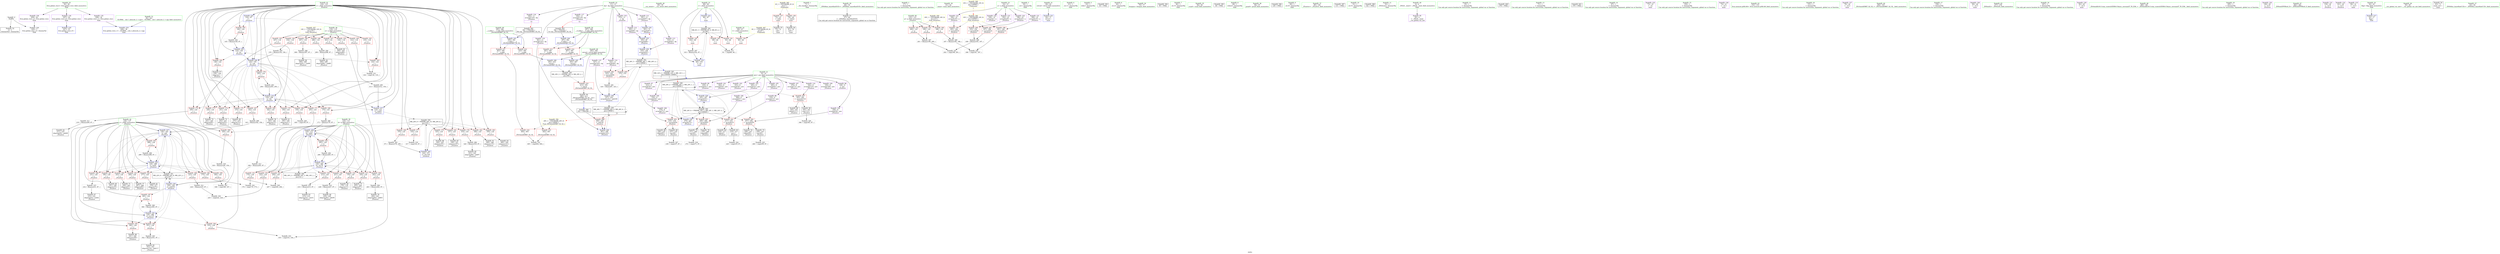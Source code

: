 digraph "SVFG" {
	label="SVFG";

	Node0x55e572505920 [shape=record,color=grey,label="{NodeID: 0\nNullPtr}"];
	Node0x55e572505920 -> Node0x55e5725122f0[style=solid];
	Node0x55e572505920 -> Node0x55e572515e60[style=solid];
	Node0x55e5725148b0 [shape=record,color=red,label="{NodeID: 194\n333\<--126\n\<--j\n_Z5solvev\n}"];
	Node0x55e5725148b0 -> Node0x55e5725258d0[style=solid];
	Node0x55e572511380 [shape=record,color=purple,label="{NodeID: 111\n301\<--11\narrayidx87\<--dp\n_Z5solvev\n}"];
	Node0x55e572511380 -> Node0x55e57251e880[style=solid];
	Node0x55e57250fce0 [shape=record,color=green,label="{NodeID: 28\n49\<--50\n__cxa_atexit\<--__cxa_atexit_field_insensitive\n}"];
	Node0x55e572522ed0 [shape=record,color=grey,label="{NodeID: 305\n155 = Binary(154, 156, )\n}"];
	Node0x55e572522ed0 -> Node0x55e572516370[style=solid];
	Node0x55e572516030 [shape=record,color=blue,label="{NodeID: 222\n68\<--87\ni\<--\nmain\n}"];
	Node0x55e572516030 -> Node0x55e572532bf0[style=dashed];
	Node0x55e572517a90 [shape=record,color=red,label="{NodeID: 139\n90\<--66\n\<--t\nmain\n}"];
	Node0x55e572517a90 -> Node0x55e5725240d0[style=solid];
	Node0x55e572512690 [shape=record,color=black,label="{NodeID: 56\n81\<--78\ncall1\<--\nmain\n}"];
	Node0x55e5725258d0 [shape=record,color=grey,label="{NodeID: 333\n335 = cmp(333, 334, )\n}"];
	Node0x55e572519150 [shape=record,color=red,label="{NodeID: 167\n162\<--124\n\<--i\n_Z5solvev\n}"];
	Node0x55e572519150 -> Node0x55e5725225d0[style=solid];
	Node0x55e572513d50 [shape=record,color=black,label="{NodeID: 84\n309\<--308\nidxprom91\<--sub90\n_Z5solvev\n}"];
	Node0x55e572505ae0 [shape=record,color=green,label="{NodeID: 1\n7\<--1\n__dso_handle\<--dummyObj\nGlob }"];
	Node0x55e572514980 [shape=record,color=red,label="{NodeID: 195\n340\<--126\n\<--j\n_Z5solvev\n}"];
	Node0x55e572514980 -> Node0x55e572514090[style=solid];
	Node0x55e572511450 [shape=record,color=purple,label="{NodeID: 112\n305\<--11\narrayidx89\<--dp\n_Z5solvev\n}"];
	Node0x55e572511450 -> Node0x55e57251e950[style=solid];
	Node0x55e57250fde0 [shape=record,color=green,label="{NodeID: 29\n48\<--54\n_ZNSt8ios_base4InitD1Ev\<--_ZNSt8ios_base4InitD1Ev_field_insensitive\n}"];
	Node0x55e57250fde0 -> Node0x55e5725123f0[style=solid];
	Node0x55e572523050 [shape=record,color=grey,label="{NodeID: 306\n171 = Binary(170, 87, )\n}"];
	Node0x55e572523050 -> Node0x55e572516510[style=solid];
	Node0x55e572516100 [shape=record,color=blue,label="{NodeID: 223\n68\<--103\ni\<--inc\nmain\n}"];
	Node0x55e572516100 -> Node0x55e572532bf0[style=dashed];
	Node0x55e572517b60 [shape=record,color=red,label="{NodeID: 140\n89\<--68\n\<--i\nmain\n}"];
	Node0x55e572517b60 -> Node0x55e5725240d0[style=solid];
	Node0x55e572512760 [shape=record,color=black,label="{NodeID: 57\n139\<--138\nidxprom\<--\n_Z5solvev\n}"];
	Node0x55e572519220 [shape=record,color=red,label="{NodeID: 168\n170\<--124\n\<--i\n_Z5solvev\n}"];
	Node0x55e572519220 -> Node0x55e572523050[style=solid];
	Node0x55e572513e20 [shape=record,color=black,label="{NodeID: 85\n321\<--320\nidxprom98\<--add97\n_Z5solvev\n}"];
	Node0x55e5724f1210 [shape=record,color=green,label="{NodeID: 2\n17\<--1\n\<--dummyObj\nCan only get source location for instruction, argument, global var or function.}"];
	Node0x55e572514a50 [shape=record,color=red,label="{NodeID: 196\n351\<--126\n\<--j\n_Z5solvev\n}"];
	Node0x55e572514a50 -> Node0x55e572522bd0[style=solid];
	Node0x55e572511520 [shape=record,color=purple,label="{NodeID: 113\n310\<--11\narrayidx92\<--dp\n_Z5solvev\n}"];
	Node0x55e572511520 -> Node0x55e57251ea20[style=solid];
	Node0x55e57250fee0 [shape=record,color=green,label="{NodeID: 30\n61\<--62\nmain\<--main_field_insensitive\n}"];
	Node0x55e5725231d0 [shape=record,color=grey,label="{NodeID: 307\n201 = Binary(199, 200, )\n}"];
	Node0x55e5725231d0 -> Node0x55e5725246d0[style=solid];
	Node0x55e5725161d0 [shape=record,color=blue,label="{NodeID: 224\n124\<--87\ni\<--\n_Z5solvev\n}"];
	Node0x55e5725161d0 -> Node0x55e572518e10[style=dashed];
	Node0x55e5725161d0 -> Node0x55e572518ee0[style=dashed];
	Node0x55e5725161d0 -> Node0x55e572518fb0[style=dashed];
	Node0x55e5725161d0 -> Node0x55e5725162a0[style=dashed];
	Node0x55e5725161d0 -> Node0x55e572516370[style=dashed];
	Node0x55e572517c30 [shape=record,color=red,label="{NodeID: 141\n93\<--68\n\<--i\nmain\n}"];
	Node0x55e572512830 [shape=record,color=black,label="{NodeID: 58\n179\<--178\nidxprom13\<--\n_Z5solvev\n}"];
	Node0x55e5725192f0 [shape=record,color=red,label="{NodeID: 169\n182\<--124\n\<--i\n_Z5solvev\n}"];
	Node0x55e5725192f0 -> Node0x55e572512900[style=solid];
	Node0x55e572513ef0 [shape=record,color=black,label="{NodeID: 86\n326\<--325\nidxprom101\<--\n_Z5solvev\n}"];
	Node0x55e5724f12a0 [shape=record,color=green,label="{NodeID: 3\n19\<--1\n.str\<--dummyObj\nGlob }"];
	Node0x55e572514b20 [shape=record,color=red,label="{NodeID: 197\n365\<--126\n\<--j\n_Z5solvev\n}"];
	Node0x55e572514b20 -> Node0x55e572522750[style=solid];
	Node0x55e5725115f0 [shape=record,color=purple,label="{NodeID: 114\n322\<--11\narrayidx99\<--dp\n_Z5solvev\n}"];
	Node0x55e5725115f0 -> Node0x55e572515270[style=solid];
	Node0x55e57250ffe0 [shape=record,color=green,label="{NodeID: 31\n64\<--65\nretval\<--retval_field_insensitive\nmain\n}"];
	Node0x55e57250ffe0 -> Node0x55e572515f60[style=solid];
	Node0x55e572523350 [shape=record,color=grey,label="{NodeID: 308\n198 = Binary(193, 197, )\n}"];
	Node0x55e572523350 -> Node0x55e5725246d0[style=solid];
	Node0x55e5725162a0 [shape=record,color=blue,label="{NodeID: 225\n124\<--145\ni\<--inc\n_Z5solvev\n}"];
	Node0x55e5725162a0 -> Node0x55e572518e10[style=dashed];
	Node0x55e5725162a0 -> Node0x55e572518ee0[style=dashed];
	Node0x55e5725162a0 -> Node0x55e572518fb0[style=dashed];
	Node0x55e5725162a0 -> Node0x55e5725162a0[style=dashed];
	Node0x55e5725162a0 -> Node0x55e572516370[style=dashed];
	Node0x55e572517d00 [shape=record,color=red,label="{NodeID: 142\n102\<--68\n\<--i\nmain\n}"];
	Node0x55e572517d00 -> Node0x55e5725222d0[style=solid];
	Node0x55e572512900 [shape=record,color=black,label="{NodeID: 59\n183\<--182\nidxprom15\<--\n_Z5solvev\n}"];
	Node0x55e5725193c0 [shape=record,color=red,label="{NodeID: 170\n194\<--124\n\<--i\n_Z5solvev\n}"];
	Node0x55e5725193c0 -> Node0x55e572512aa0[style=solid];
	Node0x55e572513fc0 [shape=record,color=black,label="{NodeID: 87\n338\<--337\nidxprom107\<--\n_Z5solvev\n}"];
	Node0x55e5725060e0 [shape=record,color=green,label="{NodeID: 4\n21\<--1\n.str.1\<--dummyObj\nGlob }"];
	Node0x55e572537f40 [shape=record,color=yellow,style=double,label="{NodeID: 364\n10V_1 = ENCHI(MR_10V_0)\npts\{150000 \}\nFun[_Z5solvev]}"];
	Node0x55e572537f40 -> Node0x55e572514bf0[style=dashed];
	Node0x55e572537f40 -> Node0x55e572514cc0[style=dashed];
	Node0x55e572537f40 -> Node0x55e572514d90[style=dashed];
	Node0x55e572537f40 -> Node0x55e572514e60[style=dashed];
	Node0x55e572514bf0 [shape=record,color=red,label="{NodeID: 198\n181\<--180\n\<--arrayidx14\n_Z5solvev\n}"];
	Node0x55e572514bf0 -> Node0x55e572524e50[style=solid];
	Node0x55e572516730 [shape=record,color=purple,label="{NodeID: 115\n327\<--11\narrayidx102\<--dp\n_Z5solvev\n}"];
	Node0x55e572516730 -> Node0x55e57251ebc0[style=solid];
	Node0x55e5725100b0 [shape=record,color=green,label="{NodeID: 32\n66\<--67\nt\<--t_field_insensitive\nmain\n}"];
	Node0x55e5725100b0 -> Node0x55e572517a90[style=solid];
	Node0x55e5725234d0 [shape=record,color=grey,label="{NodeID: 309\n187 = Binary(185, 186, )\n}"];
	Node0x55e5725234d0 -> Node0x55e572524e50[style=solid];
	Node0x55e572516370 [shape=record,color=blue,label="{NodeID: 226\n124\<--155\ni\<--sub\n_Z5solvev\n}"];
	Node0x55e572516370 -> Node0x55e572519080[style=dashed];
	Node0x55e572516370 -> Node0x55e572519150[style=dashed];
	Node0x55e572516370 -> Node0x55e572519220[style=dashed];
	Node0x55e572516370 -> Node0x55e5725192f0[style=dashed];
	Node0x55e572516370 -> Node0x55e5725193c0[style=dashed];
	Node0x55e572516370 -> Node0x55e572519490[style=dashed];
	Node0x55e572516370 -> Node0x55e572519560[style=dashed];
	Node0x55e572516370 -> Node0x55e572519630[style=dashed];
	Node0x55e572516370 -> Node0x55e572519700[style=dashed];
	Node0x55e572516370 -> Node0x55e5725197d0[style=dashed];
	Node0x55e572516370 -> Node0x55e5725198a0[style=dashed];
	Node0x55e572516370 -> Node0x55e57251e7b0[style=dashed];
	Node0x55e572516370 -> Node0x55e57251eaf0[style=dashed];
	Node0x55e572517dd0 [shape=record,color=red,label="{NodeID: 143\n135\<--118\n\<--n\n_Z5solvev\n}"];
	Node0x55e572517dd0 -> Node0x55e5725255d0[style=solid];
	Node0x55e5725129d0 [shape=record,color=black,label="{NodeID: 60\n191\<--190\nidxprom19\<--\n_Z5solvev\n}"];
	Node0x55e572519490 [shape=record,color=red,label="{NodeID: 171\n205\<--124\n\<--i\n_Z5solvev\n}"];
	Node0x55e572519490 -> Node0x55e572523ad0[style=solid];
	Node0x55e572514090 [shape=record,color=black,label="{NodeID: 88\n341\<--340\nidxprom109\<--\n_Z5solvev\n}"];
	Node0x55e572506170 [shape=record,color=green,label="{NodeID: 5\n23\<--1\nstdin\<--dummyObj\nGlob }"];
	Node0x55e572538020 [shape=record,color=yellow,style=double,label="{NodeID: 365\n2V_1 = ENCHI(MR_2V_0)\npts\{1 \}\nFun[main]}"];
	Node0x55e572538020 -> Node0x55e5725178f0[style=dashed];
	Node0x55e572538020 -> Node0x55e5725179c0[style=dashed];
	Node0x55e572514cc0 [shape=record,color=red,label="{NodeID: 199\n185\<--184\n\<--arrayidx16\n_Z5solvev\n}"];
	Node0x55e572514cc0 -> Node0x55e5725234d0[style=solid];
	Node0x55e5725167c0 [shape=record,color=purple,label="{NodeID: 116\n350\<--11\narrayidx116\<--dp\n_Z5solvev\n|{<s0>12}}"];
	Node0x55e5725167c0:s0 -> Node0x55e57254a360[style=solid,color=red];
	Node0x55e572510180 [shape=record,color=green,label="{NodeID: 33\n68\<--69\ni\<--i_field_insensitive\nmain\n}"];
	Node0x55e572510180 -> Node0x55e572517b60[style=solid];
	Node0x55e572510180 -> Node0x55e572517c30[style=solid];
	Node0x55e572510180 -> Node0x55e572517d00[style=solid];
	Node0x55e572510180 -> Node0x55e572516030[style=solid];
	Node0x55e572510180 -> Node0x55e572516100[style=solid];
	Node0x55e5725499d0 [shape=record,color=black,label="{NodeID: 393\n83 = PHI()\n}"];
	Node0x55e572523650 [shape=record,color=grey,label="{NodeID: 310\n214 = Binary(213, 87, )\n}"];
	Node0x55e572523650 -> Node0x55e572512c40[style=solid];
	Node0x55e572516440 [shape=record,color=blue,label="{NodeID: 227\n126\<--163\nj\<--add\n_Z5solvev\n}"];
	Node0x55e572516440 -> Node0x55e572519ff0[style=dashed];
	Node0x55e572516440 -> Node0x55e57251a0c0[style=dashed];
	Node0x55e572516440 -> Node0x55e57251a190[style=dashed];
	Node0x55e572516440 -> Node0x55e57251a260[style=dashed];
	Node0x55e572516440 -> Node0x55e57251a330[style=dashed];
	Node0x55e572516440 -> Node0x55e57251a400[style=dashed];
	Node0x55e572516440 -> Node0x55e57251a4d0[style=dashed];
	Node0x55e572516440 -> Node0x55e572514710[style=dashed];
	Node0x55e572516440 -> Node0x55e5725147e0[style=dashed];
	Node0x55e572516440 -> Node0x55e572516440[style=dashed];
	Node0x55e572516440 -> Node0x55e57251e6e0[style=dashed];
	Node0x55e572516440 -> Node0x55e572535920[style=dashed];
	Node0x55e572517ea0 [shape=record,color=red,label="{NodeID: 144\n154\<--118\n\<--n\n_Z5solvev\n}"];
	Node0x55e572517ea0 -> Node0x55e572522ed0[style=solid];
	Node0x55e572512aa0 [shape=record,color=black,label="{NodeID: 61\n195\<--194\nidxprom21\<--\n_Z5solvev\n}"];
	Node0x55e572519560 [shape=record,color=red,label="{NodeID: 172\n209\<--124\n\<--i\n_Z5solvev\n}"];
	Node0x55e572519560 -> Node0x55e5725237d0[style=solid];
	Node0x55e572514160 [shape=record,color=black,label="{NodeID: 89\n344\<--343\ntobool111\<--\n_Z5solvev\n}"];
	Node0x55e5725048c0 [shape=record,color=green,label="{NodeID: 6\n24\<--1\n.str.2\<--dummyObj\nGlob }"];
	Node0x55e572514d90 [shape=record,color=red,label="{NodeID: 200\n193\<--192\n\<--arrayidx20\n_Z5solvev\n}"];
	Node0x55e572514d90 -> Node0x55e572523350[style=solid];
	Node0x55e572516850 [shape=record,color=purple,label="{NodeID: 117\n354\<--11\narrayidx119\<--dp\n_Z5solvev\n|{<s0>12}}"];
	Node0x55e572516850:s0 -> Node0x55e57254a4c0[style=solid,color=red];
	Node0x55e572510250 [shape=record,color=green,label="{NodeID: 34\n76\<--77\nfreopen\<--freopen_field_insensitive\n}"];
	Node0x55e572549ad0 [shape=record,color=black,label="{NodeID: 394\n95 = PHI()\n}"];
	Node0x55e5725237d0 [shape=record,color=grey,label="{NodeID: 311\n210 = Binary(209, 87, )\n}"];
	Node0x55e5725237d0 -> Node0x55e572512b70[style=solid];
	Node0x55e572516510 [shape=record,color=blue,label="{NodeID: 228\n120\<--171\nk\<--add9\n_Z5solvev\n}"];
	Node0x55e572516510 -> Node0x55e572518450[style=dashed];
	Node0x55e572516510 -> Node0x55e572518520[style=dashed];
	Node0x55e572516510 -> Node0x55e5725185f0[style=dashed];
	Node0x55e572516510 -> Node0x55e5725186c0[style=dashed];
	Node0x55e572516510 -> Node0x55e572518790[style=dashed];
	Node0x55e572516510 -> Node0x55e572518860[style=dashed];
	Node0x55e572516510 -> Node0x55e572518930[style=dashed];
	Node0x55e572516510 -> Node0x55e572518a00[style=dashed];
	Node0x55e572516510 -> Node0x55e572518ad0[style=dashed];
	Node0x55e572516510 -> Node0x55e572516510[style=dashed];
	Node0x55e572516510 -> Node0x55e57251e650[style=dashed];
	Node0x55e572516510 -> Node0x55e572534020[style=dashed];
	Node0x55e572517f70 [shape=record,color=red,label="{NodeID: 145\n167\<--118\n\<--n\n_Z5solvev\n}"];
	Node0x55e572517f70 -> Node0x55e5725249d0[style=solid];
	Node0x55e572512b70 [shape=record,color=black,label="{NodeID: 62\n211\<--210\nidxprom29\<--add28\n_Z5solvev\n}"];
	Node0x55e572531cf0 [shape=record,color=black,label="{NodeID: 339\nMR_26V_7 = PHI(MR_26V_9, MR_26V_6, )\npts\{130000 \}\n|{|<s4>12}}"];
	Node0x55e572531cf0 -> Node0x55e572515410[style=dashed];
	Node0x55e572531cf0 -> Node0x55e57251ed60[style=dashed];
	Node0x55e572531cf0 -> Node0x55e572531cf0[style=dashed];
	Node0x55e572531cf0 -> Node0x55e572535e20[style=dashed];
	Node0x55e572531cf0:s4 -> Node0x55e572537810[style=dashed,color=red];
	Node0x55e572519630 [shape=record,color=red,label="{NodeID: 173\n240\<--124\n\<--i\n_Z5solvev\n}"];
	Node0x55e572519630 -> Node0x55e5725131f0[style=solid];
	Node0x55e572514230 [shape=record,color=black,label="{NodeID: 90\n345\<--343\nconv112\<--\n_Z5solvev\n}"];
	Node0x55e572514230 -> Node0x55e572524550[style=solid];
	Node0x55e572504950 [shape=record,color=green,label="{NodeID: 7\n26\<--1\n.str.3\<--dummyObj\nGlob }"];
	Node0x55e572538210 [shape=record,color=yellow,style=double,label="{NodeID: 367\n6V_1 = ENCHI(MR_6V_0)\npts\{67 \}\nFun[main]}"];
	Node0x55e572538210 -> Node0x55e572517a90[style=dashed];
	Node0x55e572514e60 [shape=record,color=red,label="{NodeID: 201\n197\<--196\n\<--arrayidx22\n_Z5solvev\n}"];
	Node0x55e572514e60 -> Node0x55e572523350[style=solid];
	Node0x55e572516920 [shape=record,color=purple,label="{NodeID: 118\n361\<--11\narrayidx122\<--dp\n_Z5solvev\n}"];
	Node0x55e572516920 -> Node0x55e57251ed60[style=solid];
	Node0x55e572510350 [shape=record,color=green,label="{NodeID: 35\n84\<--85\nscanf\<--scanf_field_insensitive\n}"];
	Node0x55e572549bd0 [shape=record,color=black,label="{NodeID: 395\n46 = PHI()\n}"];
	Node0x55e572523950 [shape=record,color=grey,label="{NodeID: 312\n224 = Binary(223, 87, )\n}"];
	Node0x55e572523950 -> Node0x55e572525450[style=solid];
	Node0x55e5725165e0 [shape=record,color=blue,label="{NodeID: 229\n245\<--247\narrayidx52\<--\n_Z5solvev\n}"];
	Node0x55e5725165e0 -> Node0x55e5725321f0[style=dashed];
	Node0x55e572518040 [shape=record,color=red,label="{NodeID: 146\n298\<--118\n\<--n\n_Z5solvev\n}"];
	Node0x55e572518040 -> Node0x55e572521e50[style=solid];
	Node0x55e572512c40 [shape=record,color=black,label="{NodeID: 63\n215\<--214\nidxprom32\<--sub31\n_Z5solvev\n}"];
	Node0x55e5725321f0 [shape=record,color=black,label="{NodeID: 340\nMR_24V_6 = PHI(MR_24V_5, MR_24V_3, MR_24V_4, )\npts\{100000 \}\n}"];
	Node0x55e5725321f0 -> Node0x55e572514f30[style=dashed];
	Node0x55e5725321f0 -> Node0x55e572515000[style=dashed];
	Node0x55e5725321f0 -> Node0x55e5725150d0[style=dashed];
	Node0x55e5725321f0 -> Node0x55e5725151a0[style=dashed];
	Node0x55e5725321f0 -> Node0x55e5725165e0[style=dashed];
	Node0x55e5725321f0 -> Node0x55e57251e5c0[style=dashed];
	Node0x55e5725321f0 -> Node0x55e5725321f0[style=dashed];
	Node0x55e5725321f0 -> Node0x55e572534f20[style=dashed];
	Node0x55e572519700 [shape=record,color=red,label="{NodeID: 174\n251\<--124\n\<--i\n_Z5solvev\n}"];
	Node0x55e572519700 -> Node0x55e572513390[style=solid];
	Node0x55e572514300 [shape=record,color=black,label="{NodeID: 91\n349\<--348\nidxprom115\<--\n_Z5solvev\n}"];
	Node0x55e5725049e0 [shape=record,color=green,label="{NodeID: 8\n28\<--1\nstdout\<--dummyObj\nGlob }"];
	Node0x55e572514f30 [shape=record,color=red,label="{NodeID: 202\n217\<--216\n\<--arrayidx33\n_Z5solvev\n}"];
	Node0x55e572514f30 -> Node0x55e572512d10[style=solid];
	Node0x55e572514f30 -> Node0x55e572512de0[style=solid];
	Node0x55e5725169f0 [shape=record,color=purple,label="{NodeID: 119\n374\<--11\n\<--dp\n_Z5solvev\n}"];
	Node0x55e5725169f0 -> Node0x55e5725154e0[style=solid];
	Node0x55e572510450 [shape=record,color=green,label="{NodeID: 36\n96\<--97\nprintf\<--printf_field_insensitive\n}"];
	Node0x55e572549cd0 [shape=record,color=black,label="{NodeID: 396\n129 = PHI()\n}"];
	Node0x55e572523ad0 [shape=record,color=grey,label="{NodeID: 313\n206 = Binary(205, 87, )\n}"];
	Node0x55e572523ad0 -> Node0x55e5725252d0[style=solid];
	Node0x55e57251e5c0 [shape=record,color=blue,label="{NodeID: 230\n279\<--247\narrayidx75\<--\n_Z5solvev\n}"];
	Node0x55e57251e5c0 -> Node0x55e5725321f0[style=dashed];
	Node0x55e572518110 [shape=record,color=red,label="{NodeID: 147\n303\<--118\n\<--n\n_Z5solvev\n}"];
	Node0x55e572518110 -> Node0x55e572513c80[style=solid];
	Node0x55e572512d10 [shape=record,color=black,label="{NodeID: 64\n218\<--217\ntobool\<--\n_Z5solvev\n}"];
	Node0x55e5725197d0 [shape=record,color=red,label="{NodeID: 175\n274\<--124\n\<--i\n_Z5solvev\n}"];
	Node0x55e5725197d0 -> Node0x55e572513a10[style=solid];
	Node0x55e5725143d0 [shape=record,color=black,label="{NodeID: 92\n353\<--352\nidxprom118\<--add117\n_Z5solvev\n}"];
	Node0x55e5725030c0 [shape=record,color=green,label="{NodeID: 9\n29\<--1\n.str.4\<--dummyObj\nGlob }"];
	Node0x55e5725383d0 [shape=record,color=yellow,style=double,label="{NodeID: 369\n10V_1 = ENCHI(MR_10V_0)\npts\{150000 \}\nFun[main]|{<s0>7}}"];
	Node0x55e5725383d0:s0 -> Node0x55e572537f40[style=dashed,color=red];
	Node0x55e572515000 [shape=record,color=red,label="{NodeID: 203\n235\<--234\n\<--arrayidx44\n_Z5solvev\n}"];
	Node0x55e572515000 -> Node0x55e572513050[style=solid];
	Node0x55e572515000 -> Node0x55e572513120[style=solid];
	Node0x55e572516ac0 [shape=record,color=purple,label="{NodeID: 120\n140\<--14\narrayidx\<--a\n_Z5solvev\n}"];
	Node0x55e572510550 [shape=record,color=green,label="{NodeID: 37\n99\<--100\n_Z5solvev\<--_Z5solvev_field_insensitive\n}"];
	Node0x55e572549dd0 [shape=record,color=black,label="{NodeID: 397\n131 = PHI()\n}"];
	Node0x55e572523c50 [shape=record,color=grey,label="{NodeID: 314\n228 = Binary(227, 87, )\n}"];
	Node0x55e572523c50 -> Node0x55e572512eb0[style=solid];
	Node0x55e57251e650 [shape=record,color=blue,label="{NodeID: 231\n120\<--284\nk\<--inc78\n_Z5solvev\n}"];
	Node0x55e57251e650 -> Node0x55e572518450[style=dashed];
	Node0x55e57251e650 -> Node0x55e572518520[style=dashed];
	Node0x55e57251e650 -> Node0x55e5725185f0[style=dashed];
	Node0x55e57251e650 -> Node0x55e5725186c0[style=dashed];
	Node0x55e57251e650 -> Node0x55e572518790[style=dashed];
	Node0x55e57251e650 -> Node0x55e572518860[style=dashed];
	Node0x55e57251e650 -> Node0x55e572518930[style=dashed];
	Node0x55e57251e650 -> Node0x55e572518a00[style=dashed];
	Node0x55e57251e650 -> Node0x55e572518ad0[style=dashed];
	Node0x55e57251e650 -> Node0x55e572516510[style=dashed];
	Node0x55e57251e650 -> Node0x55e57251e650[style=dashed];
	Node0x55e57251e650 -> Node0x55e572534020[style=dashed];
	Node0x55e5725181e0 [shape=record,color=red,label="{NodeID: 148\n307\<--118\n\<--n\n_Z5solvev\n}"];
	Node0x55e5725181e0 -> Node0x55e572522450[style=solid];
	Node0x55e572512de0 [shape=record,color=black,label="{NodeID: 65\n219\<--217\nconv\<--\n_Z5solvev\n}"];
	Node0x55e572512de0 -> Node0x55e572524b50[style=solid];
	Node0x55e572532bf0 [shape=record,color=black,label="{NodeID: 342\nMR_8V_3 = PHI(MR_8V_4, MR_8V_2, )\npts\{69 \}\n}"];
	Node0x55e572532bf0 -> Node0x55e572517b60[style=dashed];
	Node0x55e572532bf0 -> Node0x55e572517c30[style=dashed];
	Node0x55e572532bf0 -> Node0x55e572517d00[style=dashed];
	Node0x55e572532bf0 -> Node0x55e572516100[style=dashed];
	Node0x55e5725198a0 [shape=record,color=red,label="{NodeID: 176\n293\<--124\n\<--i\n_Z5solvev\n}"];
	Node0x55e5725198a0 -> Node0x55e572521cd0[style=solid];
	Node0x55e5725144a0 [shape=record,color=black,label="{NodeID: 93\n360\<--359\nidxprom121\<--\n_Z5solvev\n}"];
	Node0x55e572503150 [shape=record,color=green,label="{NodeID: 10\n31\<--1\n.str.5\<--dummyObj\nGlob }"];
	Node0x55e5725150d0 [shape=record,color=red,label="{NodeID: 204\n257\<--256\n\<--arrayidx58\n_Z5solvev\n}"];
	Node0x55e5725150d0 -> Node0x55e572513530[style=solid];
	Node0x55e5725150d0 -> Node0x55e572513600[style=solid];
	Node0x55e572516b90 [shape=record,color=purple,label="{NodeID: 121\n180\<--14\narrayidx14\<--a\n_Z5solvev\n}"];
	Node0x55e572516b90 -> Node0x55e572514bf0[style=solid];
	Node0x55e572510650 [shape=record,color=green,label="{NodeID: 38\n118\<--119\nn\<--n_field_insensitive\n_Z5solvev\n}"];
	Node0x55e572510650 -> Node0x55e572517dd0[style=solid];
	Node0x55e572510650 -> Node0x55e572517ea0[style=solid];
	Node0x55e572510650 -> Node0x55e572517f70[style=solid];
	Node0x55e572510650 -> Node0x55e572518040[style=solid];
	Node0x55e572510650 -> Node0x55e572518110[style=solid];
	Node0x55e572510650 -> Node0x55e5725181e0[style=solid];
	Node0x55e572510650 -> Node0x55e5725182b0[style=solid];
	Node0x55e572510650 -> Node0x55e572518380[style=solid];
	Node0x55e572549ed0 [shape=record,color=black,label="{NodeID: 398\n142 = PHI()\n}"];
	Node0x55e572523dd0 [shape=record,color=grey,label="{NodeID: 315\n232 = Binary(231, 87, )\n}"];
	Node0x55e572523dd0 -> Node0x55e572512f80[style=solid];
	Node0x55e57251e6e0 [shape=record,color=blue,label="{NodeID: 232\n126\<--289\nj\<--inc81\n_Z5solvev\n}"];
	Node0x55e57251e6e0 -> Node0x55e572519ff0[style=dashed];
	Node0x55e57251e6e0 -> Node0x55e57251a0c0[style=dashed];
	Node0x55e57251e6e0 -> Node0x55e57251a190[style=dashed];
	Node0x55e57251e6e0 -> Node0x55e57251a260[style=dashed];
	Node0x55e57251e6e0 -> Node0x55e57251a330[style=dashed];
	Node0x55e57251e6e0 -> Node0x55e57251a400[style=dashed];
	Node0x55e57251e6e0 -> Node0x55e57251a4d0[style=dashed];
	Node0x55e57251e6e0 -> Node0x55e572514710[style=dashed];
	Node0x55e57251e6e0 -> Node0x55e5725147e0[style=dashed];
	Node0x55e57251e6e0 -> Node0x55e572516440[style=dashed];
	Node0x55e57251e6e0 -> Node0x55e57251e6e0[style=dashed];
	Node0x55e57251e6e0 -> Node0x55e572535920[style=dashed];
	Node0x55e5725182b0 [shape=record,color=red,label="{NodeID: 149\n312\<--118\n\<--n\n_Z5solvev\n}"];
	Node0x55e5725182b0 -> Node0x55e572521fd0[style=solid];
	Node0x55e572512eb0 [shape=record,color=black,label="{NodeID: 66\n229\<--228\nidxprom40\<--add39\n_Z5solvev\n}"];
	Node0x55e5725330f0 [shape=record,color=black,label="{NodeID: 343\nMR_12V_2 = PHI(MR_12V_3, MR_12V_1, )\npts\{100000 130000 \}\n|{<s0>7|<s1>7}}"];
	Node0x55e5725330f0:s0 -> Node0x55e57251e880[style=dashed,color=red];
	Node0x55e5725330f0:s1 -> Node0x55e572534f20[style=dashed,color=red];
	Node0x55e572519970 [shape=record,color=red,label="{NodeID: 177\n316\<--124\n\<--i\n_Z5solvev\n}"];
	Node0x55e572519970 -> Node0x55e5725243d0[style=solid];
	Node0x55e572514570 [shape=record,color=black,label="{NodeID: 94\n390\<--413\n_ZSt3minIiERKT_S2_S2__ret\<--\n_ZSt3minIiERKT_S2_S2_\n|{<s0>12}}"];
	Node0x55e572514570:s0 -> Node0x55e572549fd0[style=solid,color=blue];
	Node0x55e572503220 [shape=record,color=green,label="{NodeID: 11\n33\<--1\n_ZSt4cout\<--dummyObj\nGlob }"];
	Node0x55e5725151a0 [shape=record,color=red,label="{NodeID: 205\n269\<--268\n\<--arrayidx67\n_Z5solvev\n}"];
	Node0x55e5725151a0 -> Node0x55e572513870[style=solid];
	Node0x55e5725151a0 -> Node0x55e572513940[style=solid];
	Node0x55e572516c60 [shape=record,color=purple,label="{NodeID: 122\n184\<--14\narrayidx16\<--a\n_Z5solvev\n}"];
	Node0x55e572516c60 -> Node0x55e572514cc0[style=solid];
	Node0x55e572510720 [shape=record,color=green,label="{NodeID: 39\n120\<--121\nk\<--k_field_insensitive\n_Z5solvev\n}"];
	Node0x55e572510720 -> Node0x55e572518450[style=solid];
	Node0x55e572510720 -> Node0x55e572518520[style=solid];
	Node0x55e572510720 -> Node0x55e5725185f0[style=solid];
	Node0x55e572510720 -> Node0x55e5725186c0[style=solid];
	Node0x55e572510720 -> Node0x55e572518790[style=solid];
	Node0x55e572510720 -> Node0x55e572518860[style=solid];
	Node0x55e572510720 -> Node0x55e572518930[style=solid];
	Node0x55e572510720 -> Node0x55e572518a00[style=solid];
	Node0x55e572510720 -> Node0x55e572518ad0[style=solid];
	Node0x55e572510720 -> Node0x55e572516510[style=solid];
	Node0x55e572510720 -> Node0x55e57251e650[style=solid];
	Node0x55e572549fd0 [shape=record,color=black,label="{NodeID: 399\n355 = PHI(390, )\n}"];
	Node0x55e572549fd0 -> Node0x55e572515410[style=solid];
	Node0x55e572523f50 [shape=record,color=grey,label="{NodeID: 316\n330 = Binary(329, 156, )\n}"];
	Node0x55e572523f50 -> Node0x55e57251ec90[style=solid];
	Node0x55e57251e7b0 [shape=record,color=blue,label="{NodeID: 233\n124\<--294\ni\<--dec\n_Z5solvev\n}"];
	Node0x55e57251e7b0 -> Node0x55e572519080[style=dashed];
	Node0x55e57251e7b0 -> Node0x55e572519150[style=dashed];
	Node0x55e57251e7b0 -> Node0x55e572519220[style=dashed];
	Node0x55e57251e7b0 -> Node0x55e5725192f0[style=dashed];
	Node0x55e57251e7b0 -> Node0x55e5725193c0[style=dashed];
	Node0x55e57251e7b0 -> Node0x55e572519490[style=dashed];
	Node0x55e57251e7b0 -> Node0x55e572519560[style=dashed];
	Node0x55e57251e7b0 -> Node0x55e572519630[style=dashed];
	Node0x55e57251e7b0 -> Node0x55e572519700[style=dashed];
	Node0x55e57251e7b0 -> Node0x55e5725197d0[style=dashed];
	Node0x55e57251e7b0 -> Node0x55e5725198a0[style=dashed];
	Node0x55e57251e7b0 -> Node0x55e57251e7b0[style=dashed];
	Node0x55e57251e7b0 -> Node0x55e57251eaf0[style=dashed];
	Node0x55e572518380 [shape=record,color=red,label="{NodeID: 150\n334\<--118\n\<--n\n_Z5solvev\n}"];
	Node0x55e572518380 -> Node0x55e5725258d0[style=solid];
	Node0x55e572512f80 [shape=record,color=black,label="{NodeID: 67\n233\<--232\nidxprom43\<--sub42\n_Z5solvev\n}"];
	Node0x55e572519a40 [shape=record,color=red,label="{NodeID: 178\n319\<--124\n\<--i\n_Z5solvev\n}"];
	Node0x55e572519a40 -> Node0x55e572522150[style=solid];
	Node0x55e572514640 [shape=record,color=purple,label="{NodeID: 95\n45\<--4\n\<--_ZStL8__ioinit\n__cxx_global_var_init\n}"];
	Node0x55e572505130 [shape=record,color=green,label="{NodeID: 12\n35\<--1\n\<--dummyObj\nCan only get source location for instruction, argument, global var or function.}"];
	Node0x55e572515270 [shape=record,color=red,label="{NodeID: 206\n323\<--322\n\<--arrayidx99\n_Z5solvev\n}"];
	Node0x55e572515270 -> Node0x55e5725219d0[style=solid];
	Node0x55e572516d30 [shape=record,color=purple,label="{NodeID: 123\n192\<--14\narrayidx20\<--a\n_Z5solvev\n}"];
	Node0x55e572516d30 -> Node0x55e572514d90[style=solid];
	Node0x55e5725107f0 [shape=record,color=green,label="{NodeID: 40\n122\<--123\np\<--p_field_insensitive\n_Z5solvev\n}"];
	Node0x55e5725107f0 -> Node0x55e572518ba0[style=solid];
	Node0x55e5725107f0 -> Node0x55e572518c70[style=solid];
	Node0x55e5725107f0 -> Node0x55e572518d40[style=solid];
	Node0x55e57254a1c0 [shape=record,color=black,label="{NodeID: 400\n376 = PHI()\n}"];
	Node0x55e5725240d0 [shape=record,color=grey,label="{NodeID: 317\n91 = cmp(89, 90, )\n}"];
	Node0x55e57251e880 [shape=record,color=blue,label="{NodeID: 234\n301\<--71\narrayidx87\<--\n_Z5solvev\n}"];
	Node0x55e57251e880 -> Node0x55e57251e950[style=dashed];
	Node0x55e572518450 [shape=record,color=red,label="{NodeID: 151\n174\<--120\n\<--k\n_Z5solvev\n}"];
	Node0x55e572518450 -> Node0x55e572524850[style=solid];
	Node0x55e572513050 [shape=record,color=black,label="{NodeID: 68\n236\<--235\ntobool45\<--\n_Z5solvev\n}"];
	Node0x55e572533b20 [shape=record,color=black,label="{NodeID: 345\nMR_29V_3 = PHI(MR_29V_4, MR_29V_2, )\npts\{394 \}\n}"];
	Node0x55e572533b20 -> Node0x55e5725155b0[style=dashed];
	Node0x55e572519b10 [shape=record,color=red,label="{NodeID: 179\n325\<--124\n\<--i\n_Z5solvev\n}"];
	Node0x55e572519b10 -> Node0x55e572513ef0[style=solid];
	Node0x55e572511770 [shape=record,color=purple,label="{NodeID: 96\n148\<--8\n\<--pos\n_Z5solvev\n}"];
	Node0x55e572505200 [shape=record,color=green,label="{NodeID: 13\n71\<--1\n\<--dummyObj\nCan only get source location for instruction, argument, global var or function.}"];
	Node0x55e572521850 [shape=record,color=grey,label="{NodeID: 290\n289 = Binary(288, 87, )\n}"];
	Node0x55e572521850 -> Node0x55e57251e6e0[style=solid];
	Node0x55e572515340 [shape=record,color=red,label="{NodeID: 207\n343\<--342\n\<--arrayidx110\n_Z5solvev\n}"];
	Node0x55e572515340 -> Node0x55e572514160[style=solid];
	Node0x55e572515340 -> Node0x55e572514230[style=solid];
	Node0x55e572516e00 [shape=record,color=purple,label="{NodeID: 124\n196\<--14\narrayidx22\<--a\n_Z5solvev\n}"];
	Node0x55e572516e00 -> Node0x55e572514e60[style=solid];
	Node0x55e5725108c0 [shape=record,color=green,label="{NodeID: 41\n124\<--125\ni\<--i_field_insensitive\n_Z5solvev\n}"];
	Node0x55e5725108c0 -> Node0x55e572518e10[style=solid];
	Node0x55e5725108c0 -> Node0x55e572518ee0[style=solid];
	Node0x55e5725108c0 -> Node0x55e572518fb0[style=solid];
	Node0x55e5725108c0 -> Node0x55e572519080[style=solid];
	Node0x55e5725108c0 -> Node0x55e572519150[style=solid];
	Node0x55e5725108c0 -> Node0x55e572519220[style=solid];
	Node0x55e5725108c0 -> Node0x55e5725192f0[style=solid];
	Node0x55e5725108c0 -> Node0x55e5725193c0[style=solid];
	Node0x55e5725108c0 -> Node0x55e572519490[style=solid];
	Node0x55e5725108c0 -> Node0x55e572519560[style=solid];
	Node0x55e5725108c0 -> Node0x55e572519630[style=solid];
	Node0x55e5725108c0 -> Node0x55e572519700[style=solid];
	Node0x55e5725108c0 -> Node0x55e5725197d0[style=solid];
	Node0x55e5725108c0 -> Node0x55e5725198a0[style=solid];
	Node0x55e5725108c0 -> Node0x55e572519970[style=solid];
	Node0x55e5725108c0 -> Node0x55e572519a40[style=solid];
	Node0x55e5725108c0 -> Node0x55e572519b10[style=solid];
	Node0x55e5725108c0 -> Node0x55e572519be0[style=solid];
	Node0x55e5725108c0 -> Node0x55e572519cb0[style=solid];
	Node0x55e5725108c0 -> Node0x55e572519d80[style=solid];
	Node0x55e5725108c0 -> Node0x55e572519e50[style=solid];
	Node0x55e5725108c0 -> Node0x55e572519f20[style=solid];
	Node0x55e5725108c0 -> Node0x55e5725161d0[style=solid];
	Node0x55e5725108c0 -> Node0x55e5725162a0[style=solid];
	Node0x55e5725108c0 -> Node0x55e572516370[style=solid];
	Node0x55e5725108c0 -> Node0x55e57251e7b0[style=solid];
	Node0x55e5725108c0 -> Node0x55e57251eaf0[style=solid];
	Node0x55e5725108c0 -> Node0x55e57251ef00[style=solid];
	Node0x55e57254a290 [shape=record,color=black,label="{NodeID: 401\n379 = PHI()\n}"];
	Node0x55e572524250 [shape=record,color=grey,label="{NodeID: 318\n272 = cmp(271, 87, )\n}"];
	Node0x55e57251e950 [shape=record,color=blue,label="{NodeID: 235\n305\<--87\narrayidx89\<--\n_Z5solvev\n}"];
	Node0x55e57251e950 -> Node0x55e57251ea20[style=dashed];
	Node0x55e572518520 [shape=record,color=red,label="{NodeID: 152\n178\<--120\n\<--k\n_Z5solvev\n}"];
	Node0x55e572518520 -> Node0x55e572512830[style=solid];
	Node0x55e572513120 [shape=record,color=black,label="{NodeID: 69\n237\<--235\nconv46\<--\n_Z5solvev\n}"];
	Node0x55e572513120 -> Node0x55e572524fd0[style=solid];
	Node0x55e572534020 [shape=record,color=black,label="{NodeID: 346\nMR_16V_2 = PHI(MR_16V_3, MR_16V_1, )\npts\{121 \}\n}"];
	Node0x55e572534020 -> Node0x55e572516510[style=dashed];
	Node0x55e572534020 -> Node0x55e572534020[style=dashed];
	Node0x55e572519be0 [shape=record,color=red,label="{NodeID: 180\n329\<--124\n\<--i\n_Z5solvev\n}"];
	Node0x55e572519be0 -> Node0x55e572523f50[style=solid];
	Node0x55e572511840 [shape=record,color=purple,label="{NodeID: 97\n212\<--8\narrayidx30\<--pos\n_Z5solvev\n}"];
	Node0x55e5725052d0 [shape=record,color=green,label="{NodeID: 14\n87\<--1\n\<--dummyObj\nCan only get source location for instruction, argument, global var or function.}"];
	Node0x55e5725219d0 [shape=record,color=grey,label="{NodeID: 291\n324 = Binary(87, 323, )\n}"];
	Node0x55e5725219d0 -> Node0x55e57251ebc0[style=solid];
	Node0x55e572515410 [shape=record,color=red,label="{NodeID: 208\n358\<--355\n\<--call120\n_Z5solvev\n}"];
	Node0x55e572515410 -> Node0x55e57251ed60[style=solid];
	Node0x55e572516ed0 [shape=record,color=purple,label="{NodeID: 125\n73\<--19\n\<--.str\nmain\n}"];
	Node0x55e572510990 [shape=record,color=green,label="{NodeID: 42\n126\<--127\nj\<--j_field_insensitive\n_Z5solvev\n}"];
	Node0x55e572510990 -> Node0x55e572519ff0[style=solid];
	Node0x55e572510990 -> Node0x55e57251a0c0[style=solid];
	Node0x55e572510990 -> Node0x55e57251a190[style=solid];
	Node0x55e572510990 -> Node0x55e57251a260[style=solid];
	Node0x55e572510990 -> Node0x55e57251a330[style=solid];
	Node0x55e572510990 -> Node0x55e57251a400[style=solid];
	Node0x55e572510990 -> Node0x55e57251a4d0[style=solid];
	Node0x55e572510990 -> Node0x55e572514710[style=solid];
	Node0x55e572510990 -> Node0x55e5725147e0[style=solid];
	Node0x55e572510990 -> Node0x55e5725148b0[style=solid];
	Node0x55e572510990 -> Node0x55e572514980[style=solid];
	Node0x55e572510990 -> Node0x55e572514a50[style=solid];
	Node0x55e572510990 -> Node0x55e572514b20[style=solid];
	Node0x55e572510990 -> Node0x55e572516440[style=solid];
	Node0x55e572510990 -> Node0x55e57251e6e0[style=solid];
	Node0x55e572510990 -> Node0x55e57251ec90[style=solid];
	Node0x55e572510990 -> Node0x55e57251ee30[style=solid];
	Node0x55e57254a360 [shape=record,color=black,label="{NodeID: 402\n391 = PHI(350, )\n0th arg _ZSt3minIiERKT_S2_S2_ }"];
	Node0x55e57254a360 -> Node0x55e57251efd0[style=solid];
	Node0x55e5725243d0 [shape=record,color=grey,label="{NodeID: 319\n317 = cmp(316, 87, )\n}"];
	Node0x55e57251ea20 [shape=record,color=blue,label="{NodeID: 236\n310\<--156\narrayidx92\<--\n_Z5solvev\n}"];
	Node0x55e57251ea20 -> Node0x55e572535e20[style=dashed];
	Node0x55e5725185f0 [shape=record,color=red,label="{NodeID: 153\n204\<--120\n\<--k\n_Z5solvev\n}"];
	Node0x55e5725185f0 -> Node0x55e5725252d0[style=solid];
	Node0x55e5725131f0 [shape=record,color=black,label="{NodeID: 70\n241\<--240\nidxprom49\<--\n_Z5solvev\n}"];
	Node0x55e572519cb0 [shape=record,color=red,label="{NodeID: 181\n337\<--124\n\<--i\n_Z5solvev\n}"];
	Node0x55e572519cb0 -> Node0x55e572513fc0[style=solid];
	Node0x55e572511910 [shape=record,color=purple,label="{NodeID: 98\n216\<--8\narrayidx33\<--pos\n_Z5solvev\n}"];
	Node0x55e572511910 -> Node0x55e572514f30[style=solid];
	Node0x55e5725045f0 [shape=record,color=green,label="{NodeID: 15\n150\<--1\n\<--dummyObj\nCan only get source location for instruction, argument, global var or function.}"];
	Node0x55e572521b50 [shape=record,color=grey,label="{NodeID: 292\n284 = Binary(283, 87, )\n}"];
	Node0x55e572521b50 -> Node0x55e57251e650[style=solid];
	Node0x55e5725154e0 [shape=record,color=red,label="{NodeID: 209\n375\<--374\n\<--\n_Z5solvev\n}"];
	Node0x55e572516fa0 [shape=record,color=purple,label="{NodeID: 126\n74\<--21\n\<--.str.1\nmain\n}"];
	Node0x55e572510a60 [shape=record,color=green,label="{NodeID: 43\n152\<--153\nllvm.memset.p0i8.i64\<--llvm.memset.p0i8.i64_field_insensitive\n}"];
	Node0x55e57254a4c0 [shape=record,color=black,label="{NodeID: 403\n392 = PHI(354, )\n1st arg _ZSt3minIiERKT_S2_S2_ }"];
	Node0x55e57254a4c0 -> Node0x55e57251f0a0[style=solid];
	Node0x55e572524550 [shape=record,color=grey,label="{NodeID: 320\n346 = cmp(345, 87, )\n}"];
	Node0x55e57251eaf0 [shape=record,color=blue,label="{NodeID: 237\n124\<--313\ni\<--sub93\n_Z5solvev\n}"];
	Node0x55e57251eaf0 -> Node0x55e572535420[style=dashed];
	Node0x55e5725186c0 [shape=record,color=red,label="{NodeID: 154\n213\<--120\n\<--k\n_Z5solvev\n}"];
	Node0x55e5725186c0 -> Node0x55e572523650[style=solid];
	Node0x55e5725132c0 [shape=record,color=black,label="{NodeID: 71\n244\<--243\nidxprom51\<--\n_Z5solvev\n}"];
	Node0x55e572519d80 [shape=record,color=red,label="{NodeID: 182\n348\<--124\n\<--i\n_Z5solvev\n}"];
	Node0x55e572519d80 -> Node0x55e572514300[style=solid];
	Node0x55e5725119e0 [shape=record,color=purple,label="{NodeID: 99\n230\<--8\narrayidx41\<--pos\n_Z5solvev\n}"];
	Node0x55e5725046c0 [shape=record,color=green,label="{NodeID: 16\n151\<--1\n\<--dummyObj\nCan only get source location for instruction, argument, global var or function.}"];
	Node0x55e572521cd0 [shape=record,color=grey,label="{NodeID: 293\n294 = Binary(293, 295, )\n}"];
	Node0x55e572521cd0 -> Node0x55e57251e7b0[style=solid];
	Node0x55e5725155b0 [shape=record,color=red,label="{NodeID: 210\n413\<--393\n\<--retval\n_ZSt3minIiERKT_S2_S2_\n}"];
	Node0x55e5725155b0 -> Node0x55e572514570[style=solid];
	Node0x55e572517070 [shape=record,color=purple,label="{NodeID: 127\n79\<--24\n\<--.str.2\nmain\n}"];
	Node0x55e572510b60 [shape=record,color=green,label="{NodeID: 44\n356\<--357\n_ZSt3minIiERKT_S2_S2_\<--_ZSt3minIiERKT_S2_S2__field_insensitive\n}"];
	Node0x55e5725246d0 [shape=record,color=grey,label="{NodeID: 321\n202 = cmp(198, 201, )\n}"];
	Node0x55e57251ebc0 [shape=record,color=blue,label="{NodeID: 238\n327\<--324\narrayidx102\<--add100\n_Z5solvev\n}"];
	Node0x55e57251ebc0 -> Node0x55e572531cf0[style=dashed];
	Node0x55e572518790 [shape=record,color=red,label="{NodeID: 155\n222\<--120\n\<--k\n_Z5solvev\n}"];
	Node0x55e572518790 -> Node0x55e572525450[style=solid];
	Node0x55e572513390 [shape=record,color=black,label="{NodeID: 72\n252\<--251\nidxprom55\<--\n_Z5solvev\n}"];
	Node0x55e572534f20 [shape=record,color=black,label="{NodeID: 349\nMR_24V_2 = PHI(MR_24V_3, MR_24V_1, )\npts\{100000 \}\n|{|<s9>7}}"];
	Node0x55e572534f20 -> Node0x55e572514f30[style=dashed];
	Node0x55e572534f20 -> Node0x55e572515000[style=dashed];
	Node0x55e572534f20 -> Node0x55e5725150d0[style=dashed];
	Node0x55e572534f20 -> Node0x55e5725151a0[style=dashed];
	Node0x55e572534f20 -> Node0x55e572515340[style=dashed];
	Node0x55e572534f20 -> Node0x55e5725165e0[style=dashed];
	Node0x55e572534f20 -> Node0x55e57251e5c0[style=dashed];
	Node0x55e572534f20 -> Node0x55e5725321f0[style=dashed];
	Node0x55e572534f20 -> Node0x55e572534f20[style=dashed];
	Node0x55e572534f20:s9 -> Node0x55e5725330f0[style=dashed,color=blue];
	Node0x55e572519e50 [shape=record,color=red,label="{NodeID: 183\n359\<--124\n\<--i\n_Z5solvev\n}"];
	Node0x55e572519e50 -> Node0x55e5725144a0[style=solid];
	Node0x55e572511ab0 [shape=record,color=purple,label="{NodeID: 100\n234\<--8\narrayidx44\<--pos\n_Z5solvev\n}"];
	Node0x55e572511ab0 -> Node0x55e572515000[style=solid];
	Node0x55e572504790 [shape=record,color=green,label="{NodeID: 17\n156\<--1\n\<--dummyObj\nCan only get source location for instruction, argument, global var or function.}"];
	Node0x55e572521e50 [shape=record,color=grey,label="{NodeID: 294\n299 = Binary(298, 87, )\n}"];
	Node0x55e572521e50 -> Node0x55e572513bb0[style=solid];
	Node0x55e572515680 [shape=record,color=red,label="{NodeID: 211\n403\<--395\n\<--__a.addr\n_ZSt3minIiERKT_S2_S2_\n}"];
	Node0x55e572515680 -> Node0x55e572515a90[style=solid];
	Node0x55e572517140 [shape=record,color=purple,label="{NodeID: 128\n80\<--26\n\<--.str.3\nmain\n}"];
	Node0x55e572510c60 [shape=record,color=green,label="{NodeID: 45\n377\<--378\n_ZNSolsEi\<--_ZNSolsEi_field_insensitive\n}"];
	Node0x55e572524850 [shape=record,color=grey,label="{NodeID: 322\n176 = cmp(174, 175, )\n}"];
	Node0x55e57251ec90 [shape=record,color=blue,label="{NodeID: 239\n126\<--330\nj\<--add103\n_Z5solvev\n}"];
	Node0x55e57251ec90 -> Node0x55e5725148b0[style=dashed];
	Node0x55e57251ec90 -> Node0x55e572514980[style=dashed];
	Node0x55e57251ec90 -> Node0x55e572514a50[style=dashed];
	Node0x55e57251ec90 -> Node0x55e572514b20[style=dashed];
	Node0x55e57251ec90 -> Node0x55e57251ee30[style=dashed];
	Node0x55e57251ec90 -> Node0x55e572535920[style=dashed];
	Node0x55e572518860 [shape=record,color=red,label="{NodeID: 156\n227\<--120\n\<--k\n_Z5solvev\n}"];
	Node0x55e572518860 -> Node0x55e572523c50[style=solid];
	Node0x55e572513460 [shape=record,color=black,label="{NodeID: 73\n255\<--254\nidxprom57\<--\n_Z5solvev\n}"];
	Node0x55e572535420 [shape=record,color=black,label="{NodeID: 350\nMR_20V_9 = PHI(MR_20V_10, MR_20V_8, )\npts\{125 \}\n}"];
	Node0x55e572535420 -> Node0x55e572519970[style=dashed];
	Node0x55e572535420 -> Node0x55e572519a40[style=dashed];
	Node0x55e572535420 -> Node0x55e572519b10[style=dashed];
	Node0x55e572535420 -> Node0x55e572519be0[style=dashed];
	Node0x55e572535420 -> Node0x55e572519cb0[style=dashed];
	Node0x55e572535420 -> Node0x55e572519d80[style=dashed];
	Node0x55e572535420 -> Node0x55e572519e50[style=dashed];
	Node0x55e572535420 -> Node0x55e572519f20[style=dashed];
	Node0x55e572535420 -> Node0x55e57251ef00[style=dashed];
	Node0x55e572519f20 [shape=record,color=red,label="{NodeID: 184\n370\<--124\n\<--i\n_Z5solvev\n}"];
	Node0x55e572519f20 -> Node0x55e5725228d0[style=solid];
	Node0x55e572511b80 [shape=record,color=purple,label="{NodeID: 101\n242\<--8\narrayidx50\<--pos\n_Z5solvev\n}"];
	Node0x55e572504ad0 [shape=record,color=green,label="{NodeID: 18\n247\<--1\n\<--dummyObj\nCan only get source location for instruction, argument, global var or function.}"];
	Node0x55e572521fd0 [shape=record,color=grey,label="{NodeID: 295\n313 = Binary(312, 156, )\n}"];
	Node0x55e572521fd0 -> Node0x55e57251eaf0[style=solid];
	Node0x55e572515750 [shape=record,color=red,label="{NodeID: 212\n410\<--395\n\<--__a.addr\n_ZSt3minIiERKT_S2_S2_\n}"];
	Node0x55e572515750 -> Node0x55e57251f240[style=solid];
	Node0x55e572517210 [shape=record,color=purple,label="{NodeID: 129\n82\<--29\n\<--.str.4\nmain\n}"];
	Node0x55e572510d60 [shape=record,color=green,label="{NodeID: 46\n380\<--381\n_ZSt4endlIcSt11char_traitsIcEERSt13basic_ostreamIT_T0_ES6_\<--_ZSt4endlIcSt11char_traitsIcEERSt13basic_ostreamIT_T0_ES6__field_insensitive\n}"];
	Node0x55e5725249d0 [shape=record,color=grey,label="{NodeID: 323\n168 = cmp(166, 167, )\n}"];
	Node0x55e57251ed60 [shape=record,color=blue,label="{NodeID: 240\n361\<--358\narrayidx122\<--\n_Z5solvev\n}"];
	Node0x55e57251ed60 -> Node0x55e572531cf0[style=dashed];
	Node0x55e572518930 [shape=record,color=red,label="{NodeID: 157\n254\<--120\n\<--k\n_Z5solvev\n}"];
	Node0x55e572518930 -> Node0x55e572513460[style=solid];
	Node0x55e572513530 [shape=record,color=black,label="{NodeID: 74\n258\<--257\ntobool59\<--\n_Z5solvev\n}"];
	Node0x55e572535920 [shape=record,color=black,label="{NodeID: 351\nMR_22V_6 = PHI(MR_22V_8, MR_22V_2, )\npts\{127 \}\n}"];
	Node0x55e572535920 -> Node0x55e57251ec90[style=dashed];
	Node0x55e572519ff0 [shape=record,color=red,label="{NodeID: 185\n166\<--126\n\<--j\n_Z5solvev\n}"];
	Node0x55e572519ff0 -> Node0x55e5725249d0[style=solid];
	Node0x55e572511c50 [shape=record,color=purple,label="{NodeID: 102\n245\<--8\narrayidx52\<--pos\n_Z5solvev\n}"];
	Node0x55e572511c50 -> Node0x55e5725165e0[style=solid];
	Node0x55e572504ba0 [shape=record,color=green,label="{NodeID: 19\n295\<--1\n\<--dummyObj\nCan only get source location for instruction, argument, global var or function.}"];
	Node0x55e572522150 [shape=record,color=grey,label="{NodeID: 296\n320 = Binary(319, 87, )\n}"];
	Node0x55e572522150 -> Node0x55e572513e20[style=solid];
	Node0x55e572515820 [shape=record,color=red,label="{NodeID: 213\n401\<--397\n\<--__b.addr\n_ZSt3minIiERKT_S2_S2_\n}"];
	Node0x55e572515820 -> Node0x55e5725159c0[style=solid];
	Node0x55e5725172e0 [shape=record,color=purple,label="{NodeID: 130\n128\<--29\n\<--.str.4\n_Z5solvev\n}"];
	Node0x55e572510e60 [shape=record,color=green,label="{NodeID: 47\n382\<--383\n_ZNSolsEPFRSoS_E\<--_ZNSolsEPFRSoS_E_field_insensitive\n}"];
	Node0x55e572524b50 [shape=record,color=grey,label="{NodeID: 324\n220 = cmp(219, 87, )\n}"];
	Node0x55e57251ee30 [shape=record,color=blue,label="{NodeID: 241\n126\<--366\nj\<--inc125\n_Z5solvev\n}"];
	Node0x55e57251ee30 -> Node0x55e5725148b0[style=dashed];
	Node0x55e57251ee30 -> Node0x55e572514980[style=dashed];
	Node0x55e57251ee30 -> Node0x55e572514a50[style=dashed];
	Node0x55e57251ee30 -> Node0x55e572514b20[style=dashed];
	Node0x55e57251ee30 -> Node0x55e57251ee30[style=dashed];
	Node0x55e57251ee30 -> Node0x55e572535920[style=dashed];
	Node0x55e572518a00 [shape=record,color=red,label="{NodeID: 158\n262\<--120\n\<--k\n_Z5solvev\n}"];
	Node0x55e572518a00 -> Node0x55e572522d50[style=solid];
	Node0x55e572513600 [shape=record,color=black,label="{NodeID: 75\n259\<--257\nconv60\<--\n_Z5solvev\n}"];
	Node0x55e572513600 -> Node0x55e572524cd0[style=solid];
	Node0x55e572535e20 [shape=record,color=black,label="{NodeID: 352\nMR_26V_5 = PHI(MR_26V_7, MR_26V_4, )\npts\{130000 \}\n|{|<s3>7}}"];
	Node0x55e572535e20 -> Node0x55e572515270[style=dashed];
	Node0x55e572535e20 -> Node0x55e5725154e0[style=dashed];
	Node0x55e572535e20 -> Node0x55e57251ebc0[style=dashed];
	Node0x55e572535e20:s3 -> Node0x55e5725330f0[style=dashed,color=blue];
	Node0x55e57251a0c0 [shape=record,color=red,label="{NodeID: 186\n175\<--126\n\<--j\n_Z5solvev\n}"];
	Node0x55e57251a0c0 -> Node0x55e572524850[style=solid];
	Node0x55e572511d20 [shape=record,color=purple,label="{NodeID: 103\n253\<--8\narrayidx56\<--pos\n_Z5solvev\n}"];
	Node0x55e572504c70 [shape=record,color=green,label="{NodeID: 20\n4\<--6\n_ZStL8__ioinit\<--_ZStL8__ioinit_field_insensitive\nGlob }"];
	Node0x55e572504c70 -> Node0x55e572514640[style=solid];
	Node0x55e5725222d0 [shape=record,color=grey,label="{NodeID: 297\n103 = Binary(102, 87, )\n}"];
	Node0x55e5725222d0 -> Node0x55e572516100[style=solid];
	Node0x55e5725158f0 [shape=record,color=red,label="{NodeID: 214\n407\<--397\n\<--__b.addr\n_ZSt3minIiERKT_S2_S2_\n}"];
	Node0x55e5725158f0 -> Node0x55e57251f170[style=solid];
	Node0x55e5725173b0 [shape=record,color=purple,label="{NodeID: 131\n130\<--29\n\<--.str.4\n_Z5solvev\n}"];
	Node0x55e572511f80 [shape=record,color=green,label="{NodeID: 48\n393\<--394\nretval\<--retval_field_insensitive\n_ZSt3minIiERKT_S2_S2_\n}"];
	Node0x55e572511f80 -> Node0x55e5725155b0[style=solid];
	Node0x55e572511f80 -> Node0x55e57251f170[style=solid];
	Node0x55e572511f80 -> Node0x55e57251f240[style=solid];
	Node0x55e572524cd0 [shape=record,color=grey,label="{NodeID: 325\n260 = cmp(259, 87, )\n}"];
	Node0x55e57251ef00 [shape=record,color=blue,label="{NodeID: 242\n124\<--371\ni\<--dec128\n_Z5solvev\n}"];
	Node0x55e57251ef00 -> Node0x55e572535420[style=dashed];
	Node0x55e572518ad0 [shape=record,color=red,label="{NodeID: 159\n283\<--120\n\<--k\n_Z5solvev\n}"];
	Node0x55e572518ad0 -> Node0x55e572521b50[style=solid];
	Node0x55e5725136d0 [shape=record,color=black,label="{NodeID: 76\n264\<--263\nidxprom64\<--add63\n_Z5solvev\n}"];
	Node0x55e57251a190 [shape=record,color=red,label="{NodeID: 187\n190\<--126\n\<--j\n_Z5solvev\n}"];
	Node0x55e57251a190 -> Node0x55e5725129d0[style=solid];
	Node0x55e572511df0 [shape=record,color=purple,label="{NodeID: 104\n256\<--8\narrayidx58\<--pos\n_Z5solvev\n}"];
	Node0x55e572511df0 -> Node0x55e5725150d0[style=solid];
	Node0x55e572504d70 [shape=record,color=green,label="{NodeID: 21\n8\<--10\npos\<--pos_field_insensitive\nGlob }"];
	Node0x55e572504d70 -> Node0x55e572511770[style=solid];
	Node0x55e572504d70 -> Node0x55e572511840[style=solid];
	Node0x55e572504d70 -> Node0x55e572511910[style=solid];
	Node0x55e572504d70 -> Node0x55e5725119e0[style=solid];
	Node0x55e572504d70 -> Node0x55e572511ab0[style=solid];
	Node0x55e572504d70 -> Node0x55e572511b80[style=solid];
	Node0x55e572504d70 -> Node0x55e572511c50[style=solid];
	Node0x55e572504d70 -> Node0x55e572511d20[style=solid];
	Node0x55e572504d70 -> Node0x55e572511df0[style=solid];
	Node0x55e572504d70 -> Node0x55e572511ec0[style=solid];
	Node0x55e572504d70 -> Node0x55e572510f70[style=solid];
	Node0x55e572504d70 -> Node0x55e572511040[style=solid];
	Node0x55e572504d70 -> Node0x55e572511110[style=solid];
	Node0x55e572504d70 -> Node0x55e5725111e0[style=solid];
	Node0x55e572504d70 -> Node0x55e5725112b0[style=solid];
	Node0x55e572522450 [shape=record,color=grey,label="{NodeID: 298\n308 = Binary(307, 87, )\n}"];
	Node0x55e572522450 -> Node0x55e572513d50[style=solid];
	Node0x55e5725159c0 [shape=record,color=red,label="{NodeID: 215\n402\<--401\n\<--\n_ZSt3minIiERKT_S2_S2_\n}"];
	Node0x55e5725159c0 -> Node0x55e572525750[style=solid];
	Node0x55e572517480 [shape=record,color=purple,label="{NodeID: 132\n141\<--29\n\<--.str.4\n_Z5solvev\n}"];
	Node0x55e572512050 [shape=record,color=green,label="{NodeID: 49\n395\<--396\n__a.addr\<--__a.addr_field_insensitive\n_ZSt3minIiERKT_S2_S2_\n}"];
	Node0x55e572512050 -> Node0x55e572515680[style=solid];
	Node0x55e572512050 -> Node0x55e572515750[style=solid];
	Node0x55e572512050 -> Node0x55e57251efd0[style=solid];
	Node0x55e572524e50 [shape=record,color=grey,label="{NodeID: 326\n188 = cmp(181, 187, )\n}"];
	Node0x55e57251efd0 [shape=record,color=blue,label="{NodeID: 243\n395\<--391\n__a.addr\<--__a\n_ZSt3minIiERKT_S2_S2_\n}"];
	Node0x55e57251efd0 -> Node0x55e572515680[style=dashed];
	Node0x55e57251efd0 -> Node0x55e572515750[style=dashed];
	Node0x55e572518ba0 [shape=record,color=red,label="{NodeID: 160\n186\<--122\n\<--p\n_Z5solvev\n}"];
	Node0x55e572518ba0 -> Node0x55e5725234d0[style=solid];
	Node0x55e5725137a0 [shape=record,color=black,label="{NodeID: 77\n267\<--266\nidxprom66\<--\n_Z5solvev\n}"];
	Node0x55e57251a260 [shape=record,color=red,label="{NodeID: 188\n223\<--126\n\<--j\n_Z5solvev\n}"];
	Node0x55e57251a260 -> Node0x55e572523950[style=solid];
	Node0x55e572511ec0 [shape=record,color=purple,label="{NodeID: 105\n265\<--8\narrayidx65\<--pos\n_Z5solvev\n}"];
	Node0x55e57250f860 [shape=record,color=green,label="{NodeID: 22\n11\<--13\ndp\<--dp_field_insensitive\nGlob }"];
	Node0x55e57250f860 -> Node0x55e572511380[style=solid];
	Node0x55e57250f860 -> Node0x55e572511450[style=solid];
	Node0x55e57250f860 -> Node0x55e572511520[style=solid];
	Node0x55e57250f860 -> Node0x55e5725115f0[style=solid];
	Node0x55e57250f860 -> Node0x55e572516730[style=solid];
	Node0x55e57250f860 -> Node0x55e5725167c0[style=solid];
	Node0x55e57250f860 -> Node0x55e572516850[style=solid];
	Node0x55e57250f860 -> Node0x55e572516920[style=solid];
	Node0x55e57250f860 -> Node0x55e5725169f0[style=solid];
	Node0x55e5725225d0 [shape=record,color=grey,label="{NodeID: 299\n163 = Binary(162, 156, )\n}"];
	Node0x55e5725225d0 -> Node0x55e572516440[style=solid];
	Node0x55e572515a90 [shape=record,color=red,label="{NodeID: 216\n404\<--403\n\<--\n_ZSt3minIiERKT_S2_S2_\n}"];
	Node0x55e572515a90 -> Node0x55e572525750[style=solid];
	Node0x55e572517550 [shape=record,color=purple,label="{NodeID: 133\n94\<--31\n\<--.str.5\nmain\n}"];
	Node0x55e572512120 [shape=record,color=green,label="{NodeID: 50\n397\<--398\n__b.addr\<--__b.addr_field_insensitive\n_ZSt3minIiERKT_S2_S2_\n}"];
	Node0x55e572512120 -> Node0x55e572515820[style=solid];
	Node0x55e572512120 -> Node0x55e5725158f0[style=solid];
	Node0x55e572512120 -> Node0x55e57251f0a0[style=solid];
	Node0x55e572524fd0 [shape=record,color=grey,label="{NodeID: 327\n238 = cmp(237, 87, )\n}"];
	Node0x55e57251f0a0 [shape=record,color=blue,label="{NodeID: 244\n397\<--392\n__b.addr\<--__b\n_ZSt3minIiERKT_S2_S2_\n}"];
	Node0x55e57251f0a0 -> Node0x55e572515820[style=dashed];
	Node0x55e57251f0a0 -> Node0x55e5725158f0[style=dashed];
	Node0x55e572518c70 [shape=record,color=red,label="{NodeID: 161\n199\<--122\n\<--p\n_Z5solvev\n}"];
	Node0x55e572518c70 -> Node0x55e5725231d0[style=solid];
	Node0x55e572513870 [shape=record,color=black,label="{NodeID: 78\n270\<--269\ntobool68\<--\n_Z5solvev\n}"];
	Node0x55e57251a330 [shape=record,color=red,label="{NodeID: 189\n231\<--126\n\<--j\n_Z5solvev\n}"];
	Node0x55e57251a330 -> Node0x55e572523dd0[style=solid];
	Node0x55e572510f70 [shape=record,color=purple,label="{NodeID: 106\n268\<--8\narrayidx67\<--pos\n_Z5solvev\n}"];
	Node0x55e572510f70 -> Node0x55e5725151a0[style=solid];
	Node0x55e57250f8f0 [shape=record,color=green,label="{NodeID: 23\n14\<--15\na\<--a_field_insensitive\nGlob }"];
	Node0x55e57250f8f0 -> Node0x55e572516ac0[style=solid];
	Node0x55e57250f8f0 -> Node0x55e572516b90[style=solid];
	Node0x55e57250f8f0 -> Node0x55e572516c60[style=solid];
	Node0x55e57250f8f0 -> Node0x55e572516d30[style=solid];
	Node0x55e57250f8f0 -> Node0x55e572516e00[style=solid];
	Node0x55e572522750 [shape=record,color=grey,label="{NodeID: 300\n366 = Binary(365, 87, )\n}"];
	Node0x55e572522750 -> Node0x55e57251ee30[style=solid];
	Node0x55e572515b60 [shape=record,color=blue,label="{NodeID: 217\n16\<--17\nflag\<--\nGlob }"];
	Node0x55e572517620 [shape=record,color=purple,label="{NodeID: 134\n427\<--34\nllvm.global_ctors_0\<--llvm.global_ctors\nGlob }"];
	Node0x55e572517620 -> Node0x55e572515c60[style=solid];
	Node0x55e5725121f0 [shape=record,color=green,label="{NodeID: 51\n36\<--423\n_GLOBAL__sub_I_adurysk_2_1.cpp\<--_GLOBAL__sub_I_adurysk_2_1.cpp_field_insensitive\n}"];
	Node0x55e5725121f0 -> Node0x55e572515d60[style=solid];
	Node0x55e572525150 [shape=record,color=grey,label="{NodeID: 328\n160 = cmp(159, 87, )\n}"];
	Node0x55e57251f170 [shape=record,color=blue,label="{NodeID: 245\n393\<--407\nretval\<--\n_ZSt3minIiERKT_S2_S2_\n}"];
	Node0x55e57251f170 -> Node0x55e572533b20[style=dashed];
	Node0x55e572518d40 [shape=record,color=red,label="{NodeID: 162\n200\<--122\n\<--p\n_Z5solvev\n}"];
	Node0x55e572518d40 -> Node0x55e5725231d0[style=solid];
	Node0x55e572513940 [shape=record,color=black,label="{NodeID: 79\n271\<--269\nconv69\<--\n_Z5solvev\n}"];
	Node0x55e572513940 -> Node0x55e572524250[style=solid];
	Node0x55e572537810 [shape=record,color=yellow,style=double,label="{NodeID: 356\n26V_1 = ENCHI(MR_26V_0)\npts\{130000 \}\nFun[_ZSt3minIiERKT_S2_S2_]}"];
	Node0x55e572537810 -> Node0x55e5725159c0[style=dashed];
	Node0x55e572537810 -> Node0x55e572515a90[style=dashed];
	Node0x55e57251a400 [shape=record,color=red,label="{NodeID: 190\n243\<--126\n\<--j\n_Z5solvev\n}"];
	Node0x55e57251a400 -> Node0x55e5725132c0[style=solid];
	Node0x55e572511040 [shape=record,color=purple,label="{NodeID: 107\n276\<--8\narrayidx73\<--pos\n_Z5solvev\n}"];
	Node0x55e57250f980 [shape=record,color=green,label="{NodeID: 24\n16\<--18\nflag\<--flag_field_insensitive\nGlob }"];
	Node0x55e57250f980 -> Node0x55e572515b60[style=solid];
	Node0x55e5725228d0 [shape=record,color=grey,label="{NodeID: 301\n371 = Binary(370, 295, )\n}"];
	Node0x55e5725228d0 -> Node0x55e57251ef00[style=solid];
	Node0x55e572515c60 [shape=record,color=blue,label="{NodeID: 218\n427\<--35\nllvm.global_ctors_0\<--\nGlob }"];
	Node0x55e5725176f0 [shape=record,color=purple,label="{NodeID: 135\n428\<--34\nllvm.global_ctors_1\<--llvm.global_ctors\nGlob }"];
	Node0x55e5725176f0 -> Node0x55e572515d60[style=solid];
	Node0x55e5725122f0 [shape=record,color=black,label="{NodeID: 52\n2\<--3\ndummyVal\<--dummyVal\n}"];
	Node0x55e5725252d0 [shape=record,color=grey,label="{NodeID: 329\n207 = cmp(204, 206, )\n}"];
	Node0x55e57251f240 [shape=record,color=blue,label="{NodeID: 246\n393\<--410\nretval\<--\n_ZSt3minIiERKT_S2_S2_\n}"];
	Node0x55e57251f240 -> Node0x55e572533b20[style=dashed];
	Node0x55e572518e10 [shape=record,color=red,label="{NodeID: 163\n134\<--124\n\<--i\n_Z5solvev\n}"];
	Node0x55e572518e10 -> Node0x55e5725255d0[style=solid];
	Node0x55e572513a10 [shape=record,color=black,label="{NodeID: 80\n275\<--274\nidxprom72\<--\n_Z5solvev\n}"];
	Node0x55e5725378f0 [shape=record,color=yellow,style=double,label="{NodeID: 357\n14V_1 = ENCHI(MR_14V_0)\npts\{119 \}\nFun[_Z5solvev]}"];
	Node0x55e5725378f0 -> Node0x55e572517dd0[style=dashed];
	Node0x55e5725378f0 -> Node0x55e572517ea0[style=dashed];
	Node0x55e5725378f0 -> Node0x55e572517f70[style=dashed];
	Node0x55e5725378f0 -> Node0x55e572518040[style=dashed];
	Node0x55e5725378f0 -> Node0x55e572518110[style=dashed];
	Node0x55e5725378f0 -> Node0x55e5725181e0[style=dashed];
	Node0x55e5725378f0 -> Node0x55e5725182b0[style=dashed];
	Node0x55e5725378f0 -> Node0x55e572518380[style=dashed];
	Node0x55e57251a4d0 [shape=record,color=red,label="{NodeID: 191\n266\<--126\n\<--j\n_Z5solvev\n}"];
	Node0x55e57251a4d0 -> Node0x55e5725137a0[style=solid];
	Node0x55e572511110 [shape=record,color=purple,label="{NodeID: 108\n279\<--8\narrayidx75\<--pos\n_Z5solvev\n}"];
	Node0x55e572511110 -> Node0x55e57251e5c0[style=solid];
	Node0x55e57250fa10 [shape=record,color=green,label="{NodeID: 25\n34\<--38\nllvm.global_ctors\<--llvm.global_ctors_field_insensitive\nGlob }"];
	Node0x55e57250fa10 -> Node0x55e572517620[style=solid];
	Node0x55e57250fa10 -> Node0x55e5725176f0[style=solid];
	Node0x55e57250fa10 -> Node0x55e5725177f0[style=solid];
	Node0x55e572522a50 [shape=record,color=grey,label="{NodeID: 302\n145 = Binary(144, 87, )\n}"];
	Node0x55e572522a50 -> Node0x55e5725162a0[style=solid];
	Node0x55e572515d60 [shape=record,color=blue,label="{NodeID: 219\n428\<--36\nllvm.global_ctors_1\<--_GLOBAL__sub_I_adurysk_2_1.cpp\nGlob }"];
	Node0x55e5725177f0 [shape=record,color=purple,label="{NodeID: 136\n429\<--34\nllvm.global_ctors_2\<--llvm.global_ctors\nGlob }"];
	Node0x55e5725177f0 -> Node0x55e572515e60[style=solid];
	Node0x55e5725123f0 [shape=record,color=black,label="{NodeID: 53\n47\<--48\n\<--_ZNSt8ios_base4InitD1Ev\nCan only get source location for instruction, argument, global var or function.}"];
	Node0x55e572525450 [shape=record,color=grey,label="{NodeID: 330\n225 = cmp(222, 224, )\n}"];
	Node0x55e572518ee0 [shape=record,color=red,label="{NodeID: 164\n138\<--124\n\<--i\n_Z5solvev\n}"];
	Node0x55e572518ee0 -> Node0x55e572512760[style=solid];
	Node0x55e572513ae0 [shape=record,color=black,label="{NodeID: 81\n278\<--277\nidxprom74\<--\n_Z5solvev\n}"];
	Node0x55e572514710 [shape=record,color=red,label="{NodeID: 192\n277\<--126\n\<--j\n_Z5solvev\n}"];
	Node0x55e572514710 -> Node0x55e572513ae0[style=solid];
	Node0x55e5725111e0 [shape=record,color=purple,label="{NodeID: 109\n339\<--8\narrayidx108\<--pos\n_Z5solvev\n}"];
	Node0x55e57250fae0 [shape=record,color=green,label="{NodeID: 26\n39\<--40\n__cxx_global_var_init\<--__cxx_global_var_init_field_insensitive\n}"];
	Node0x55e572522bd0 [shape=record,color=grey,label="{NodeID: 303\n352 = Binary(351, 87, )\n}"];
	Node0x55e572522bd0 -> Node0x55e5725143d0[style=solid];
	Node0x55e572515e60 [shape=record,color=blue, style = dotted,label="{NodeID: 220\n429\<--3\nllvm.global_ctors_2\<--dummyVal\nGlob }"];
	Node0x55e5725178f0 [shape=record,color=red,label="{NodeID: 137\n72\<--23\n\<--stdin\nmain\n}"];
	Node0x55e5725178f0 -> Node0x55e5725125c0[style=solid];
	Node0x55e5725124f0 [shape=record,color=black,label="{NodeID: 54\n63\<--71\nmain_ret\<--\nmain\n}"];
	Node0x55e5725255d0 [shape=record,color=grey,label="{NodeID: 331\n136 = cmp(134, 135, )\n}"];
	Node0x55e572518fb0 [shape=record,color=red,label="{NodeID: 165\n144\<--124\n\<--i\n_Z5solvev\n}"];
	Node0x55e572518fb0 -> Node0x55e572522a50[style=solid];
	Node0x55e572513bb0 [shape=record,color=black,label="{NodeID: 82\n300\<--299\nidxprom86\<--add85\n_Z5solvev\n}"];
	Node0x55e572537ae0 [shape=record,color=yellow,style=double,label="{NodeID: 359\n18V_1 = ENCHI(MR_18V_0)\npts\{123 \}\nFun[_Z5solvev]}"];
	Node0x55e572537ae0 -> Node0x55e572518ba0[style=dashed];
	Node0x55e572537ae0 -> Node0x55e572518c70[style=dashed];
	Node0x55e572537ae0 -> Node0x55e572518d40[style=dashed];
	Node0x55e5725147e0 [shape=record,color=red,label="{NodeID: 193\n288\<--126\n\<--j\n_Z5solvev\n}"];
	Node0x55e5725147e0 -> Node0x55e572521850[style=solid];
	Node0x55e5725112b0 [shape=record,color=purple,label="{NodeID: 110\n342\<--8\narrayidx110\<--pos\n_Z5solvev\n}"];
	Node0x55e5725112b0 -> Node0x55e572515340[style=solid];
	Node0x55e57250fbe0 [shape=record,color=green,label="{NodeID: 27\n43\<--44\n_ZNSt8ios_base4InitC1Ev\<--_ZNSt8ios_base4InitC1Ev_field_insensitive\n}"];
	Node0x55e572522d50 [shape=record,color=grey,label="{NodeID: 304\n263 = Binary(262, 87, )\n}"];
	Node0x55e572522d50 -> Node0x55e5725136d0[style=solid];
	Node0x55e572515f60 [shape=record,color=blue,label="{NodeID: 221\n64\<--71\nretval\<--\nmain\n}"];
	Node0x55e5725179c0 [shape=record,color=red,label="{NodeID: 138\n78\<--28\n\<--stdout\nmain\n}"];
	Node0x55e5725179c0 -> Node0x55e572512690[style=solid];
	Node0x55e5725125c0 [shape=record,color=black,label="{NodeID: 55\n75\<--72\ncall\<--\nmain\n}"];
	Node0x55e572525750 [shape=record,color=grey,label="{NodeID: 332\n405 = cmp(402, 404, )\n}"];
	Node0x55e572519080 [shape=record,color=red,label="{NodeID: 166\n159\<--124\n\<--i\n_Z5solvev\n}"];
	Node0x55e572519080 -> Node0x55e572525150[style=solid];
	Node0x55e572513c80 [shape=record,color=black,label="{NodeID: 83\n304\<--303\nidxprom88\<--\n_Z5solvev\n}"];
}
